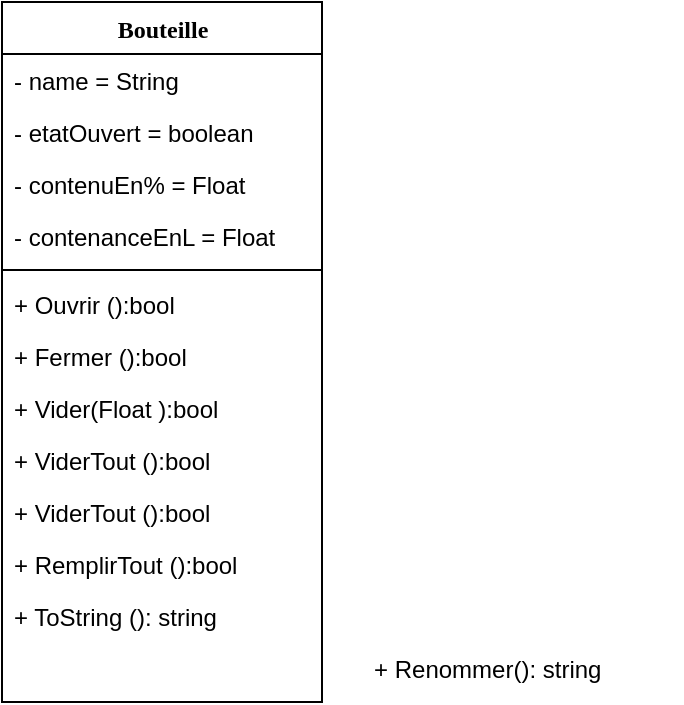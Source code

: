 <mxfile version="14.5.1" type="device" pages="2"><diagram name="Page-1" id="9f46799a-70d6-7492-0946-bef42562c5a5"><mxGraphModel dx="1662" dy="822" grid="1" gridSize="10" guides="1" tooltips="1" connect="1" arrows="1" fold="1" page="1" pageScale="1" pageWidth="1100" pageHeight="850" background="#ffffff" math="0" shadow="0"><root><mxCell id="0"/><mxCell id="1" parent="0"/><mxCell id="l0Y9m9dxlswKWgvxnFu_-26" value="Bouteille" style="swimlane;html=1;fontStyle=1;align=center;verticalAlign=top;childLayout=stackLayout;horizontal=1;startSize=26;horizontalStack=0;resizeParent=1;resizeLast=0;collapsible=1;marginBottom=0;swimlaneFillColor=#ffffff;rounded=0;shadow=0;comic=0;labelBackgroundColor=none;strokeWidth=1;fillColor=none;fontFamily=Verdana;fontSize=12" vertex="1" parent="1"><mxGeometry x="340" y="90" width="160" height="350" as="geometry"/></mxCell><mxCell id="l0Y9m9dxlswKWgvxnFu_-27" value="- name = String" style="text;html=1;strokeColor=none;fillColor=none;align=left;verticalAlign=top;spacingLeft=4;spacingRight=4;whiteSpace=wrap;overflow=hidden;rotatable=0;points=[[0,0.5],[1,0.5]];portConstraint=eastwest;" vertex="1" parent="l0Y9m9dxlswKWgvxnFu_-26"><mxGeometry y="26" width="160" height="26" as="geometry"/></mxCell><mxCell id="l0Y9m9dxlswKWgvxnFu_-28" value="- etatOuvert = boolean" style="text;html=1;strokeColor=none;fillColor=none;align=left;verticalAlign=top;spacingLeft=4;spacingRight=4;whiteSpace=wrap;overflow=hidden;rotatable=0;points=[[0,0.5],[1,0.5]];portConstraint=eastwest;" vertex="1" parent="l0Y9m9dxlswKWgvxnFu_-26"><mxGeometry y="52" width="160" height="26" as="geometry"/></mxCell><mxCell id="l0Y9m9dxlswKWgvxnFu_-29" value="-&amp;nbsp;contenuEn% = Float" style="text;html=1;strokeColor=none;fillColor=none;align=left;verticalAlign=top;spacingLeft=4;spacingRight=4;whiteSpace=wrap;overflow=hidden;rotatable=0;points=[[0,0.5],[1,0.5]];portConstraint=eastwest;" vertex="1" parent="l0Y9m9dxlswKWgvxnFu_-26"><mxGeometry y="78" width="160" height="26" as="geometry"/></mxCell><mxCell id="l0Y9m9dxlswKWgvxnFu_-30" value="-&amp;nbsp;contenanceEnL = Float" style="text;html=1;strokeColor=none;fillColor=none;align=left;verticalAlign=top;spacingLeft=4;spacingRight=4;whiteSpace=wrap;overflow=hidden;rotatable=0;points=[[0,0.5],[1,0.5]];portConstraint=eastwest;" vertex="1" parent="l0Y9m9dxlswKWgvxnFu_-26"><mxGeometry y="104" width="160" height="26" as="geometry"/></mxCell><mxCell id="l0Y9m9dxlswKWgvxnFu_-31" value="" style="line;html=1;strokeWidth=1;fillColor=none;align=left;verticalAlign=middle;spacingTop=-1;spacingLeft=3;spacingRight=3;rotatable=0;labelPosition=right;points=[];portConstraint=eastwest;" vertex="1" parent="l0Y9m9dxlswKWgvxnFu_-26"><mxGeometry y="130" width="160" height="8" as="geometry"/></mxCell><mxCell id="l0Y9m9dxlswKWgvxnFu_-32" value="+ Ouvrir ():bool" style="text;html=1;strokeColor=none;fillColor=none;align=left;verticalAlign=top;spacingLeft=4;spacingRight=4;whiteSpace=wrap;overflow=hidden;rotatable=0;points=[[0,0.5],[1,0.5]];portConstraint=eastwest;" vertex="1" parent="l0Y9m9dxlswKWgvxnFu_-26"><mxGeometry y="138" width="160" height="26" as="geometry"/></mxCell><mxCell id="l0Y9m9dxlswKWgvxnFu_-33" value="+ Fermer ():bool" style="text;html=1;strokeColor=none;fillColor=none;align=left;verticalAlign=top;spacingLeft=4;spacingRight=4;whiteSpace=wrap;overflow=hidden;rotatable=0;points=[[0,0.5],[1,0.5]];portConstraint=eastwest;" vertex="1" parent="l0Y9m9dxlswKWgvxnFu_-26"><mxGeometry y="164" width="160" height="26" as="geometry"/></mxCell><mxCell id="l0Y9m9dxlswKWgvxnFu_-34" value="+ Vider(Float ):bool" style="text;html=1;strokeColor=none;fillColor=none;align=left;verticalAlign=top;spacingLeft=4;spacingRight=4;whiteSpace=wrap;overflow=hidden;rotatable=0;points=[[0,0.5],[1,0.5]];portConstraint=eastwest;" vertex="1" parent="l0Y9m9dxlswKWgvxnFu_-26"><mxGeometry y="190" width="160" height="26" as="geometry"/></mxCell><mxCell id="l0Y9m9dxlswKWgvxnFu_-35" value="+ ViderTout ():bool" style="text;html=1;strokeColor=none;fillColor=none;align=left;verticalAlign=top;spacingLeft=4;spacingRight=4;whiteSpace=wrap;overflow=hidden;rotatable=0;points=[[0,0.5],[1,0.5]];portConstraint=eastwest;" vertex="1" parent="l0Y9m9dxlswKWgvxnFu_-26"><mxGeometry y="216" width="160" height="26" as="geometry"/></mxCell><mxCell id="l0Y9m9dxlswKWgvxnFu_-36" value="+ ViderTout ():bool" style="text;html=1;strokeColor=none;fillColor=none;align=left;verticalAlign=top;spacingLeft=4;spacingRight=4;whiteSpace=wrap;overflow=hidden;rotatable=0;points=[[0,0.5],[1,0.5]];portConstraint=eastwest;" vertex="1" parent="l0Y9m9dxlswKWgvxnFu_-26"><mxGeometry y="242" width="160" height="26" as="geometry"/></mxCell><mxCell id="l0Y9m9dxlswKWgvxnFu_-37" value="+ RemplirTout ():bool" style="text;html=1;strokeColor=none;fillColor=none;align=left;verticalAlign=top;spacingLeft=4;spacingRight=4;whiteSpace=wrap;overflow=hidden;rotatable=0;points=[[0,0.5],[1,0.5]];portConstraint=eastwest;" vertex="1" parent="l0Y9m9dxlswKWgvxnFu_-26"><mxGeometry y="268" width="160" height="26" as="geometry"/></mxCell><mxCell id="l0Y9m9dxlswKWgvxnFu_-38" value="+ ToString (): string" style="text;html=1;strokeColor=none;fillColor=none;align=left;verticalAlign=top;spacingLeft=4;spacingRight=4;whiteSpace=wrap;overflow=hidden;rotatable=0;points=[[0,0.5],[1,0.5]];portConstraint=eastwest;" vertex="1" parent="l0Y9m9dxlswKWgvxnFu_-26"><mxGeometry y="294" width="160" height="26" as="geometry"/></mxCell><mxCell id="l0Y9m9dxlswKWgvxnFu_-54" value="+ R&lt;span style=&quot;text-align: center&quot;&gt;enommer&lt;/span&gt;(): string" style="text;html=1;strokeColor=none;fillColor=none;align=left;verticalAlign=top;spacingLeft=4;spacingRight=4;whiteSpace=wrap;overflow=hidden;rotatable=0;points=[[0,0.5],[1,0.5]];portConstraint=eastwest;" vertex="1" parent="1"><mxGeometry x="520" y="410" width="160" height="26" as="geometry"/></mxCell></root></mxGraphModel></diagram><diagram id="7pvzwulur6KwCI4Cjhqz" name="Page-2"><mxGraphModel dx="1662" dy="822" grid="1" gridSize="10" guides="1" tooltips="1" connect="1" arrows="1" fold="1" page="1" pageScale="1" pageWidth="827" pageHeight="1169" math="0" shadow="0"><root><mxCell id="DQcj5ZMYzKfwe0Q3HtVT-0"/><mxCell id="DQcj5ZMYzKfwe0Q3HtVT-1" parent="DQcj5ZMYzKfwe0Q3HtVT-0"/></root></mxGraphModel></diagram></mxfile>